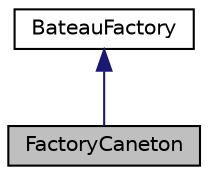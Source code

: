 digraph "FactoryCaneton"
{
  edge [fontname="Helvetica",fontsize="10",labelfontname="Helvetica",labelfontsize="10"];
  node [fontname="Helvetica",fontsize="10",shape=record];
  Node1 [label="FactoryCaneton",height=0.2,width=0.4,color="black", fillcolor="grey75", style="filled", fontcolor="black"];
  Node2 -> Node1 [dir="back",color="midnightblue",fontsize="10",style="solid",fontname="Helvetica"];
  Node2 [label="BateauFactory",height=0.2,width=0.4,color="black", fillcolor="white", style="filled",URL="$class_bateau_factory.html",tooltip="classe representant un \"Chantier Naval\" "];
}
